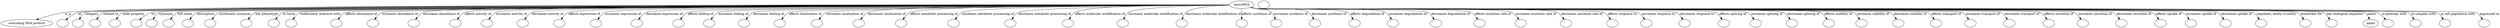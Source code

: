 digraph {
	graph [bb="0,0,9419.7,122"];
	node [label="\N"];
	microRNA	 [height=0.5,
		label=microRNA,
		pos="4724.1,104",
		width=1.3724];
	"noncoding RNA product"	 [height=0.5,
		pos="97.065,18",
		width=2.6962];
	microRNA -> "noncoding RNA product"	 [label=is_a,
		lp="274.34,61",
		pos="e,139.14,34.363 4674.6,103.8 4194.2,101.81 377.32,85.443 262.51,68 223.53,62.077 180.97,49.061 148.79,37.794"];
	id	 [color=black,
		height=0.5,
		label="",
		pos="239.06,18",
		width=0.75];
	microRNA -> id	 [color=black,
		label=id,
		lp="325.51,61",
		pos="e,255.84,32.366 4674.4,103.97 4196.6,103.64 429.21,100.01 319.18,68 299.04,62.143 279.03,49.658 264.04,38.63",
		style=solid];
	category	 [color=black,
		height=0.5,
		label="",
		pos="311.06,18",
		width=0.75];
	microRNA -> category	 [color=black,
		label=category,
		lp="376.16,61",
		pos="e,319.9,35.316 4674.4,103.88 4195.1,102.7 403.16,92.604 351.87,68 341.04,62.806 332.13,53.196 325.42,43.778",
		style=solid];
	"related to"	 [color=black,
		height=0.5,
		label="",
		pos="383.06,18",
		width=0.75];
	microRNA -> "related to"	 [color=black,
		label="related to",
		lp="447.3,61",
		pos="e,390.84,35.275 4674.5,103.89 4199.5,102.77 470.55,93.228 420.59,68 410.31,62.809 402.11,53.333 396.02,44.015",
		style=solid];
	"node property"	 [color=black,
		height=0.5,
		label="",
		pos="455.06,18",
		width=0.75];
	microRNA -> "node property"	 [color=black,
		label="node property",
		lp="533.14,61",
		pos="e,463.27,35.292 4674.6,103.88 4204.6,102.66 543.21,92.376 493.92,68 483.47,62.829 475.01,53.356 468.68,44.036",
		style=solid];
	iri	 [color=black,
		height=0.5,
		label="",
		pos="527.06,18",
		width=0.75];
	microRNA -> iri	 [color=black,
		label=iri,
		lp="612.29,61",
		pos="e,543.46,32.36 4674.4,103.95 4214.3,103.41 708.12,98.338 605.62,68 585.8,62.132 566.17,49.647 551.5,38.621",
		style=solid];
	synonym	 [color=black,
		height=0.5,
		label="",
		pos="599.06,18",
		width=0.75];
	microRNA -> synonym	 [color=black,
		label=synonym,
		lp="665.73,61",
		pos="e,607.85,35.312 4674.5,103.85 4213.3,102.45 687.5,90.985 639.73,68 628.92,62.801 620.03,53.19 613.36,43.773",
		style=solid];
	"full name"	 [color=black,
		height=0.5,
		label="",
		pos="671.06,18",
		width=0.75];
	microRNA -> "full name"	 [color=black,
		label="full name",
		lp="739.69,61",
		pos="e,680.2,35.323 4674.3,103.84 4217.1,102.34 759.83,90.258 712.81,68 701.85,62.815 692.75,53.206 685.87,43.787",
		style=solid];
	description	 [color=black,
		height=0.5,
		label="",
		pos="743.06,18",
		width=0.75];
	microRNA -> description	 [color=black,
		label=description,
		lp="820.17,61",
		pos="e,753.14,34.867 4674.6,103.82 4223.2,102.13 835.46,88.765 788.86,68 777.05,62.738 766.94,52.788 759.25,43.141",
		style=solid];
	"systematic synonym"	 [color=black,
		height=0.5,
		label="",
		pos="828.06,18",
		width=0.75];
	microRNA -> "systematic synonym"	 [color=black,
		label="systematic synonym",
		lp="932.03,61",
		pos="e,838.22,34.869 4674.6,103.81 4228.8,102.04 919.71,88.237 874.13,68 862.28,62.74 852.12,52.79 844.38,43.143",
		style=solid];
	"has phenotype"	 [color=black,
		height=0.5,
		label="",
		pos="965.06,18",
		width=0.75];
	microRNA -> "has phenotype"	 [color=black,
		label="has phenotype",
		lp="1051.3,61",
		pos="e,975.05,34.862 4674.6,103.79 4238,101.92 1054.4,87.632 1010.6,68 998.82,62.731 988.77,52.781 981.13,43.135",
		style=solid];
	"in taxon"	 [color=black,
		height=0.5,
		label="",
		pos="1066.1,18",
		width=0.75];
	microRNA -> "in taxon"	 [color=black,
		label="in taxon",
		lp="1137.8,61",
		pos="e,1077,34.887 4674.4,103.77 4243.6,101.72 1157.4,86.386 1114.6,68 1102.2,62.71 1091.5,52.615 1083.3,42.874",
		style=solid];
	"molecularly interacts with"	 [color=black,
		height=0.5,
		label="",
		pos="1138.1,18",
		width=0.75];
	microRNA -> "molecularly interacts with"	 [color=black,
		label="molecularly interacts with",
		lp="1255.2,61",
		pos="e,1147.9,35.339 4674.6,103.77 4249.3,101.8 1223.5,87.094 1181.9,68 1170.5,62.782 1160.9,53.033 1153.7,43.519",
		style=solid];
	"affects abundance of"	 [color=black,
		height=0.5,
		label="",
		pos="1305.1,18",
		width=0.75];
	microRNA -> "affects abundance of"	 [color=black,
		label="affects abundance of",
		lp="1409.9,61",
		pos="e,1315.3,34.866 4674.4,103.74 4260,101.53 1391.2,85.584 1351.5,68 1339.6,62.736 1329.4,52.786 1321.6,43.14",
		style=solid];
	"increases abundance of"	 [color=black,
		height=0.5,
		label="",
		pos="1444.1,18",
		width=0.75];
	microRNA -> "increases abundance of"	 [color=black,
		label="increases abundance of",
		lp="1556,61",
		pos="e,1454.3,34.862 4674.5,103.72 4270.4,101.38 1528.3,84.894 1490.2,68 1478.4,62.73 1468.2,52.78 1460.4,43.134",
		style=solid];
	"decreases abundance of"	 [color=black,
		height=0.5,
		label="",
		pos="1597.1,18",
		width=0.75];
	microRNA -> "decreases abundance of"	 [color=black,
		label="decreases abundance of",
		lp="1709.1,61",
		pos="e,1607.2,34.856 4674.4,103.97 4283.5,103.64 1715.1,100.25 1642.9,68 1631.1,62.723 1621,52.772 1613.3,43.127",
		style=solid];
	"affects activity of"	 [color=black,
		height=0.5,
		label="",
		pos="1752.1,18",
		width=0.75];
	microRNA -> "affects activity of"	 [color=black,
		label="affects activity of",
		lp="1847.9,61",
		pos="e,1762.3,34.857 4674.5,103.93 4295.5,103.35 1866.8,98.421 1798.4,68 1786.5,62.725 1776.3,52.773 1768.5,43.129",
		style=solid];
	"increases activity of"	 [color=black,
		height=0.5,
		label="",
		pos="1873.1,18",
		width=0.75];
	microRNA -> "increases activity of"	 [color=black,
		label="increases activity of",
		lp="1976,61",
		pos="e,1883.2,34.853 4674.5,103.91 4304.5,103.15 1984.6,97.216 1919.1,68 1907.3,62.719 1897.1,52.766 1889.4,43.123",
		style=solid];
	"decreases activity of"	 [color=black,
		height=0.5,
		label="",
		pos="2008.1,18",
		width=0.75];
	microRNA -> "decreases activity of"	 [color=black,
		label="decreases activity of",
		lp="2111.2,61",
		pos="e,2018.1,34.847 4674.6,103.88 4315.3,102.91 2115.9,95.884 2053.8,68 2042,62.711 2031.9,52.758 2024.2,43.115",
		style=solid];
	"affects expression of"	 [color=black,
		height=0.5,
		label="",
		pos="2145.1,18",
		width=0.75];
	microRNA -> "affects expression of"	 [color=black,
		label="affects expression of",
		lp="2249.9,61",
		pos="e,2155.3,34.85 4674.4,103.83 4325.3,102.6 2250.3,94.181 2191.5,68 2179.6,62.715 2169.4,52.762 2161.6,43.119",
		style=solid];
	"increases expression of"	 [color=black,
		height=0.5,
		label="",
		pos="2284.1,18",
		width=0.75];
	microRNA -> "increases expression of"	 [color=black,
		label="increases expression of",
		lp="2396,61",
		pos="e,2294.3,34.844 4674.5,103.79 4336.7,102.33 2385.7,92.777 2330.2,68 2318.4,62.707 2308.2,52.753 2300.4,43.111",
		style=solid];
	"decreases expression of"	 [color=black,
		height=0.5,
		label="",
		pos="2437.1,18",
		width=0.75];
	microRNA -> "decreases expression of"	 [color=black,
		label="decreases expression of",
		lp="2549.1,61",
		pos="e,2447.2,34.836 4674.6,103.74 4349.7,102 2534.6,91.24 2482.9,68 2471.1,62.697 2461,52.742 2453.3,43.102",
		style=solid];
	"affects folding of"	 [color=black,
		height=0.5,
		label="",
		pos="2592.1,18",
		width=0.75];
	microRNA -> "affects folding of"	 [color=black,
		label="affects folding of",
		lp="2686.1,61",
		pos="e,2602.2,34.831 4674.5,103.68 4362.9,101.63 2685.8,89.579 2637.9,68 2626.1,62.69 2616,52.734 2608.3,43.095",
		style=solid];
	"increases folding of"	 [color=black,
		height=0.5,
		label="",
		pos="2711.1,18",
		width=0.75];
	microRNA -> "increases folding of"	 [color=black,
		label="increases folding of",
		lp="2812.3,61",
		pos="e,2721.1,34.824 4674.2,103.63 4372.4,101.33 2801.7,88.364 2756.7,68 2744.9,62.682 2734.8,52.724 2727.2,43.086",
		style=solid];
	"decreases folding of"	 [color=black,
		height=0.5,
		label="",
		pos="2844.1,18",
		width=0.75];
	microRNA -> "decreases folding of"	 [color=black,
		label="decreases folding of",
		lp="2946.4,61",
		pos="e,2854,34.815 4674.3,103.57 4385.1,100.97 2931.1,87.021 2889.3,68 2877.6,62.67 2867.6,52.711 2860,43.075",
		style=solid];
	"affects localization of"	 [color=black,
		height=0.5,
		label="",
		pos="2980.1,18",
		width=0.75];
	microRNA -> "affects localization of"	 [color=black,
		label="affects localization of",
		lp="3085.6,61",
		pos="e,2989.9,34.806 4674.5,103.49 4398.5,100.58 3063.5,85.631 3025,68 3013.4,62.658 3003.5,52.697 2995.9,43.063",
		style=solid];
	"increases localization of"	 [color=black,
		height=0.5,
		label="",
		pos="3124.1,18",
		width=0.75];
	microRNA -> "increases localization of"	 [color=black,
		label="increases localization of",
		lp="3236.7,61",
		pos="e,3133.8,34.795 4674.4,103.39 4412.7,100.12 3203.8,84.134 3168.8,68 3157.2,62.644 3147.3,52.68 3139.8,43.049",
		style=solid];
	"decreases localization of"	 [color=black,
		height=0.5,
		label="",
		pos="3282.1,18",
		width=0.75];
	microRNA -> "decreases localization of"	 [color=black,
		label="decreases localization of",
		lp="3395.9,61",
		pos="e,3292.1,35.274 4674.3,103.83 4432.6,102.84 3388.7,96.938 3326.5,68 3315.1,62.7 3305.4,52.939 3298,43.438",
		style=solid];
	"affects metabolic processing of"	 [color=black,
		height=0.5,
		label="",
		pos="3443.1,18",
		width=0.75];
	microRNA -> "affects metabolic processing of"	 [color=black,
		label="affects metabolic processing of",
		lp="3573.2,61",
		pos="e,3452.5,35.244 4674.5,103.68 4450.5,102.09 3540.2,94.047 3485.8,68 3474.7,62.716 3465.5,53.092 3458.4,43.687",
		style=solid];
	"increases metabolic processing of"	 [color=black,
		height=0.5,
		label="",
		pos="3640.1,18",
		width=0.75];
	microRNA -> "increases metabolic processing of"	 [color=black,
		label="increases metabolic processing of",
		lp="3776.3,61",
		pos="e,3649.2,35.208 4674.5,103.41 4473.3,100.9 3726.5,90.092 3681.5,68 3670.7,62.672 3661.6,53.04 3654.8,43.642",
		style=solid];
	"decreases metabolic processing of"	 [color=black,
		height=0.5,
		label="",
		pos="3852.1,18",
		width=0.75];
	microRNA -> "decreases metabolic processing of"	 [color=black,
		label="decreases metabolic processing of",
		lp="3987.5,61",
		pos="e,3860.4,35.148 4674.7,103 4500.9,99.352 3926.1,85.963 3891.2,68 3880.8,62.652 3872.3,53.149 3865.9,43.854",
		style=solid];
	"affects molecular modification of"	 [color=black,
		height=0.5,
		label="",
		pos="4066.1,18",
		width=0.75];
	microRNA -> "affects molecular modification of"	 [color=black,
		label="affects molecular modification of",
		lp="4194,61",
		pos="e,4073.1,35.524 4674.2,103.64 4535,102.27 4149.5,95.977 4100.1,68 4090.6,62.643 4083.3,53.445 4077.8,44.387",
		style=solid];
	"increases molecular modification of"	 [color=black,
		height=0.5,
		label="",
		pos="4275.1,18",
		width=0.75];
	microRNA -> "increases molecular modification of"	 [color=black,
		label="increases molecular modification of",
		lp="4403.2,61",
		pos="e,4280.2,35.822 4674.5,102.36 4569.8,98.534 4333.4,87.789 4302.9,68 4294.5,62.611 4288.5,53.816 4284.2,45.094",
		style=solid];
	"decreases molecular modification of"	 [color=black,
		height=0.5,
		label="",
		pos="4498.1,18",
		width=0.75];
	microRNA -> "decreases molecular modification of"	 [color=black,
		label="decreases molecular modification of",
		lp="4619.3,61",
		pos="e,4500.6,36.346 4675.1,100.95 4621.8,96.707 4541,87.253 4517.5,68 4510.8,62.462 4506.3,54.266 4503.5,46.103",
		style=solid];
	"affects synthesis of"	 [color=black,
		height=0.5,
		label="",
		pos="4724.1,18",
		width=0.75];
	microRNA -> "affects synthesis of"	 [color=black,
		label="affects synthesis of",
		lp="4777.6,61",
		pos="e,4724.1,36.212 4724.1,85.762 4724.1,74.36 4724.1,59.434 4724.1,46.494",
		style=solid];
	"increases synthesis of"	 [color=black,
		height=0.5,
		label="",
		pos="4854.1,18",
		width=0.75];
	microRNA -> "increases synthesis of"	 [color=black,
		label="increases synthesis of",
		lp="4902.7,61",
		pos="e,4850.1,35.894 4761.7,92.256 4791.7,82.747 4829.3,70.529 4832.1,68 4838.6,62.005 4843.4,53.687 4846.7,45.554",
		style=solid];
	"decreases synthesis of"	 [color=black,
		height=0.5,
		label="",
		pos="4998.1,18",
		width=0.75];
	microRNA -> "decreases synthesis of"	 [color=black,
		label="decreases synthesis of",
		lp="5042.9,61",
		pos="e,4991.8,35.824 4760,91.612 4767.2,89.465 4774.8,87.459 4782.1,86 4822.6,77.836 4932,89.815 4967.1,68 4975.8,62.555 4982.5,53.631 \
4987.4,44.818",
		style=solid];
	"affects degradation of"	 [color=black,
		height=0.5,
		label="",
		pos="5145.1,18",
		width=0.75];
	microRNA -> "affects degradation of"	 [color=black,
		label="affects degradation of",
		lp="5187,61",
		pos="e,5137.4,35.558 4759.6,91.462 4767,89.3 4774.7,87.325 4782.1,86 4853.7,73.117 5045.2,102.95 5109.1,68 5118.8,62.684 5126.5,53.493 \
5132.3,44.431",
		style=solid];
	"increases degradation of"	 [color=black,
		height=0.5,
		label="",
		pos="5290.1,18",
		width=0.75];
	microRNA -> "increases degradation of"	 [color=black,
		label="increases degradation of",
		lp="5337.1,61",
		pos="e,5281.8,35.651 4759.6,91.365 4766.9,89.211 4774.7,87.263 4782.1,86 4833.6,77.179 5205.7,92.114 5252.1,68 5262.2,62.739 5270.4,53.432 \
5276.5,44.263",
		style=solid];
	"decreases degradation of"	 [color=black,
		height=0.5,
		label="",
		pos="5449.1,18",
		width=0.75];
	microRNA -> "decreases degradation of"	 [color=black,
		label="decreases degradation of",
		lp="5496.3,61",
		pos="e,5440.4,35.218 4759.6,91.31 4766.9,89.16 4774.7,87.228 4782.1,86 4850.8,74.565 5346.7,99.09 5409.1,68 5419.7,62.685 5428.5,53.055 \
5435,43.655",
		style=solid];
	"affects mutation rate of"	 [color=black,
		height=0.5,
		label="",
		pos="5610.1,18",
		width=0.75];
	microRNA -> "affects mutation rate of"	 [color=black,
		label="affects mutation rate of",
		lp="5652.1,61",
		pos="e,5601.1,35.254 4759.3,91.367 4766.7,89.183 4774.6,87.224 4782.1,86 4825.2,78.951 5529.8,87.157 5569.1,68 5579.9,62.729 5588.8,53.107 \
5595.6,43.7",
		style=solid];
	"increases mutation rate of"	 [color=black,
		height=0.5,
		label="",
		pos="5763.1,18",
		width=0.75];
	microRNA -> "increases mutation rate of"	 [color=black,
		label="increases mutation rate of",
		lp="5812.2,61",
		pos="e,5753.8,35.281 4759.3,91.345 4766.7,89.163 4774.6,87.21 4782.1,86 4833.6,77.685 5674,90.49 5721.1,68 5732,62.762 5741.2,53.145 \
5748.1,43.734",
		style=solid];
	"decreases mutation rate of"	 [color=black,
		height=0.5,
		label="",
		pos="5930.1,18",
		width=0.75];
	microRNA -> "decreases mutation rate of"	 [color=black,
		label="decreases mutation rate of",
		lp="5980.3,61",
		pos="e,5920.8,35.293 4759.3,91.329 4766.7,89.147 4774.6,87.199 4782.1,86 4842.7,76.295 5832.6,94.409 5888.1,68 5899,62.778 5908.2,53.163 \
5915.1,43.75",
		style=solid];
	"affects response to"	 [color=black,
		height=0.5,
		label="",
		pos="6100.1,18",
		width=0.75];
	microRNA -> "affects response to"	 [color=black,
		label="affects response to",
		lp="6129,61",
		pos="e,6090.8,35.303 4759.3,91.316 4766.7,89.136 4774.6,87.191 4782.1,86 4852.1,74.879 5994,98.397 6058.1,68 6069,62.79 6078.2,53.177 \
6085.1,43.762",
		style=solid];
	"increases response to"	 [color=black,
		height=0.5,
		label="",
		pos="6227.1,18",
		width=0.75];
	microRNA -> "increases response to"	 [color=black,
		label="increases response to",
		lp="6263.2,61",
		pos="e,6217.8,35.309 4759.3,91.309 4766.7,89.129 4774.6,87.186 4782.1,86 4859.1,73.822 6114.6,101.38 6185.1,68 6196,62.797 6205.2,53.185 \
6212.1,43.769",
		style=solid];
	"decreases response to"	 [color=black,
		height=0.5,
		label="",
		pos="6368.1,18",
		width=0.75];
	microRNA -> "decreases response to"	 [color=black,
		label="decreases response to",
		lp="6405.3,61",
		pos="e,6358.8,35.314 4759.3,91.302 4766.7,89.122 4774.6,87.182 4782.1,86 4824.4,79.324 6287.3,86.343 6326.1,68 6337,62.803 6346.2,53.193 \
6353.1,43.776",
		style=solid];
	"affects splicing of"	 [color=black,
		height=0.5,
		label="",
		pos="6512.1,18",
		width=0.75];
	microRNA -> "affects splicing of"	 [color=black,
		label="affects splicing of",
		lp="6539.1,61",
		pos="e,6502.8,35.318 4759.3,91.296 4766.7,89.117 4774.6,87.178 4782.1,86 4828.4,78.724 6427.7,88.032 6470.1,68 6481.1,62.809 6490.2,53.199 \
6497.1,43.781",
		style=solid];
	"increases splicing of"	 [color=black,
		height=0.5,
		label="",
		pos="6635.1,18",
		width=0.75];
	microRNA -> "increases splicing of"	 [color=black,
		label="increases splicing of",
		lp="6669.2,61",
		pos="e,6625.8,35.321 4759.3,91.292 4766.7,89.113 4774.6,87.175 4782.1,86 4831.8,78.212 6547.6,89.475 6593.1,68 6604.1,62.813 6613.2,53.204 \
6620.1,43.785",
		style=solid];
	"decreases splicing of"	 [color=black,
		height=0.5,
		label="",
		pos="6772.1,18",
		width=0.75];
	microRNA -> "decreases splicing of"	 [color=black,
		label="decreases splicing of",
		lp="6807.4,61",
		pos="e,6762.9,35.325 4759.3,91.288 4766.7,89.109 4774.6,87.173 4782.1,86 4835.5,77.642 6681.1,91.083 6730.1,68 6741.1,62.817 6750.2,53.208 \
6757.1,43.789",
		style=solid];
	"affects stability of"	 [color=black,
		height=0.5,
		label="",
		pos="6912.1,18",
		width=0.75];
	microRNA -> "affects stability of"	 [color=black,
		label="affects stability of",
		lp="6939.5,61",
		pos="e,6902.9,35.327 4759.3,91.284 4766.7,89.106 4774.6,87.17 4782.1,86 4839.4,77.059 6817.6,92.725 6870.1,68 6881.1,62.82 6890.2,53.212 \
6897.1,43.793",
		style=solid];
	"increases stability of"	 [color=black,
		height=0.5,
		label="",
		pos="7036.1,18",
		width=0.75];
	microRNA -> "increases stability of"	 [color=black,
		label="increases stability of",
		lp="7070.6,61",
		pos="e,7026.9,35.329 4759.3,91.281 4766.7,89.103 4774.6,87.168 4782.1,86 4842.8,76.542 6938.5,94.18 6994.1,68 7005.1,62.823 7014.2,53.215 \
7021.1,43.795",
		style=solid];
	"decreases stability of"	 [color=black,
		height=0.5,
		label="",
		pos="7174.1,18",
		width=0.75];
	microRNA -> "decreases stability of"	 [color=black,
		label="decreases stability of",
		lp="7209.8,61",
		pos="e,7164.9,35.331 4759.3,91.279 4766.7,89.101 4774.6,87.167 4782.1,86 4846.6,75.968 7073,95.799 7132.1,68 7143.1,62.825 7152.2,53.218 \
7159.1,43.798",
		style=solid];
	"affects transport of"	 [color=black,
		height=0.5,
		label="",
		pos="7314.1,18",
		width=0.75];
	microRNA -> "affects transport of"	 [color=black,
		label="affects transport of",
		lp="7343.8,61",
		pos="e,7304.9,35.333 4759.3,91.276 4766.7,89.098 4774.6,87.165 4782.1,86 4850.4,75.385 7209.5,97.442 7272.1,68 7283.1,62.828 7292.2,53.221 \
7299.1,43.8",
		style=solid];
	"increases transport of"	 [color=black,
		height=0.5,
		label="",
		pos="7442.1,18",
		width=0.75];
	microRNA -> "increases transport of"	 [color=black,
		label="increases transport of",
		lp="7478.9,61",
		pos="e,7432.9,35.335 4759.3,91.274 4766.7,89.097 4774.6,87.164 4782.1,86 4853.9,74.852 7334.3,98.943 7400.1,68 7411.1,62.83 7420.2,53.223 \
7427.1,43.802",
		style=solid];
	"decreases transport of"	 [color=black,
		height=0.5,
		label="",
		pos="7585.1,18",
		width=0.75];
	microRNA -> "decreases transport of"	 [color=black,
		label="decreases transport of",
		lp="7623.1,61",
		pos="e,7575.9,35.337 4759.3,91.272 4766.7,89.095 4774.6,87.162 4782.1,86 4857.9,74.257 7473.7,100.62 7543.1,68 7554.1,62.832 7563.2,53.226 \
7570.1,43.804",
		style=solid];
	"affects secretion of"	 [color=black,
		height=0.5,
		label="",
		pos="7730.1,18",
		width=0.75];
	microRNA -> "affects secretion of"	 [color=black,
		label="affects secretion of",
		lp="7760.2,61",
		pos="e,7720.9,35.338 4759.3,91.27 4766.7,89.093 4774.6,87.161 4782.1,86 4861.8,73.653 7615,102.32 7688.1,68 7699.1,62.833 7708.2,53.228 \
7715.1,43.806",
		style=solid];
	"increases secretion of"	 [color=black,
		height=0.5,
		label="",
		pos="7859.1,18",
		width=0.75];
	microRNA -> "increases secretion of"	 [color=black,
		label="increases secretion of",
		lp="7896.3,61",
		pos="e,7849.9,35.339 4759.3,91.269 4766.7,89.091 4774.6,87.16 4782.1,86 4823.7,79.558 7778.9,85.918 7817.1,68 7828.1,62.835 7837.2,53.229 \
7844.1,43.808",
		style=solid];
	"decreases secretion of"	 [color=black,
		height=0.5,
		label="",
		pos="8002.1,18",
		width=0.75];
	microRNA -> "decreases secretion of"	 [color=black,
		label="decreases secretion of",
		lp="8040.5,61",
		pos="e,7992.9,35.34 4759.3,91.267 4766.7,89.09 4774.6,87.159 4782.1,86 4825.7,79.26 7920.1,86.757 7960.1,68 7971.1,62.836 7980.2,53.231 \
7987.1,43.809",
		style=solid];
	"affects uptake of"	 [color=black,
		height=0.5,
		label="",
		pos="8148.1,18",
		width=0.75];
	microRNA -> "affects uptake of"	 [color=black,
		label="affects uptake of",
		lp="8171.6,61",
		pos="e,8138.9,35.341 4759.3,91.266 4766.7,89.089 4774.6,87.158 4782.1,86 4827.7,78.956 8064.3,87.613 8106.1,68 8117.1,62.838 8126.2,53.233 \
8133.1,43.81",
		style=solid];
	"increases uptake of"	 [color=black,
		height=0.5,
		label="",
		pos="8264.1,18",
		width=0.75];
	microRNA -> "increases uptake of"	 [color=black,
		label="increases uptake of",
		lp="8294.7,61",
		pos="e,8254.9,35.342 4759.3,91.264 4766.7,89.088 4774.6,87.157 4782.1,86 4829.3,78.715 8178.8,88.294 8222.1,68 8233.1,62.839 8242.2,53.234 \
8249.1,43.811",
		style=solid];
	"decreases uptake of"	 [color=black,
		height=0.5,
		label="",
		pos="8394.1,18",
		width=0.75];
	microRNA -> "decreases uptake of"	 [color=black,
		label="decreases uptake of",
		lp="8425.9,61",
		pos="e,8384.9,35.343 4759.3,91.263 4766.7,89.087 4774.6,87.157 4782.1,86 4831.1,78.444 8307.2,89.056 8352.1,68 8363.1,62.84 8372.2,53.235 \
8379.1,43.813",
		style=solid];
	"regulates, entity to entity"	 [color=black,
		height=0.5,
		label="",
		pos="8527.1,18",
		width=0.75];
	microRNA -> "regulates, entity to entity"	 [color=black,
		label="regulates, entity to entity",
		lp="8573.7,61",
		pos="e,8517.9,35.344 4759.3,91.262 4766.7,89.086 4774.6,87.156 4782.1,86 4832.9,78.167 8438.5,89.837 8485.1,68 8496.1,62.841 8505.2,53.236 \
8512.1,43.814",
		style=solid];
	"biomarker for"	 [color=black,
		height=0.5,
		label="",
		pos="8689.1,18",
		width=0.75];
	microRNA -> "biomarker for"	 [color=black,
		label="biomarker for",
		lp="8704.7,61",
		pos="e,8679.9,35.345 4759.3,91.261 4766.7,89.085 4774.6,87.155 4782.1,86 4835.1,77.83 8598.5,90.787 8647.1,68 8658.1,62.842 8667.2,53.238 \
8674.1,43.815",
		style=solid];
	"has biological sequence"	 [color=black,
		height=0.5,
		label="",
		pos="8789.1,18",
		width=0.75];
	microRNA -> "has biological sequence"	 [color=black,
		label="has biological sequence",
		lp="8832.5,61",
		pos="e,8779.9,35.345 4759.3,91.26 4766.7,89.084 4774.6,87.155 4782.1,86 4836.5,77.622 8697.2,91.374 8747.1,68 8758.1,62.842 8767.2,53.238 \
8774.1,43.815",
		style=solid];
	name	 [height=0.5,
		pos="8935.1,18",
		width=0.81271];
	microRNA -> name	 [color=black,
		label=name,
		lp="8934.2,61",
		pos="e,8928.9,35.707 4759.3,91.259 4766.7,89.083 4774.6,87.154 4782.1,86 4838.6,77.297 8852.9,95.588 8903.1,68 8912.3,62.912 8919.3,53.892 \
8924.3,44.901",
		style=solid];
	"in pathway with"	 [color=black,
		height=0.5,
		label="",
		pos="9009.1,18",
		width=0.75];
	microRNA -> "in pathway with"	 [color=black,
		label="in pathway with",
		lp="9021.2,61",
		pos="e,8996.3,34.474 4759.3,91.259 4766.7,89.083 4774.6,87.154 4782.1,86 4839.3,77.193 8899,88.764 8953.1,68 8967,62.639 8979.7,52.038 \
8989.5,41.972",
		style=solid];
	"in complex with"	 [color=black,
		height=0.5,
		label="",
		pos="9111.1,18",
		width=0.75];
	microRNA -> "in complex with"	 [color=black,
		label="in complex with",
		lp="9133.6,61",
		pos="e,9102.2,35.336 4759.3,91.258 4766.7,89.082 4774.6,87.154 4782.1,86 4840.9,76.949 9016.3,93.587 9070.1,68 9080.9,62.83 9089.9,53.224 \
9096.6,43.803",
		style=solid];
	"in cell population with"	 [color=black,
		height=0.5,
		label="",
		pos="9225.1,18",
		width=0.75];
	microRNA -> "in cell population with"	 [color=black,
		label="in cell population with",
		lp="9265.2,61",
		pos="e,9215.9,35.347 4759.3,91.258 4766.7,89.082 4774.6,87.153 4782.1,86 4842.5,76.714 9127.7,93.931 9183.1,68 9194.1,62.845 9203.2,53.241 \
9210.1,43.818",
		style=solid];
	"expressed in"	 [color=black,
		height=0.5,
		label="",
		pos="9374.1,18",
		width=0.75];
	microRNA -> "expressed in"	 [color=black,
		label="expressed in",
		lp="9384.9,61",
		pos="e,9364.9,35.348 4759.3,91.257 4766.7,89.081 4774.6,87.153 4782.1,86 4844.5,76.404 9274.8,94.805 9332.1,68 9343.1,62.846 9352.2,53.242 \
9359.1,43.819",
		style=solid];
	"macromolecular machine name"	 [color=black,
		height=0.5,
		label="",
		pos="4818.1,104",
		width=0.75];
}
